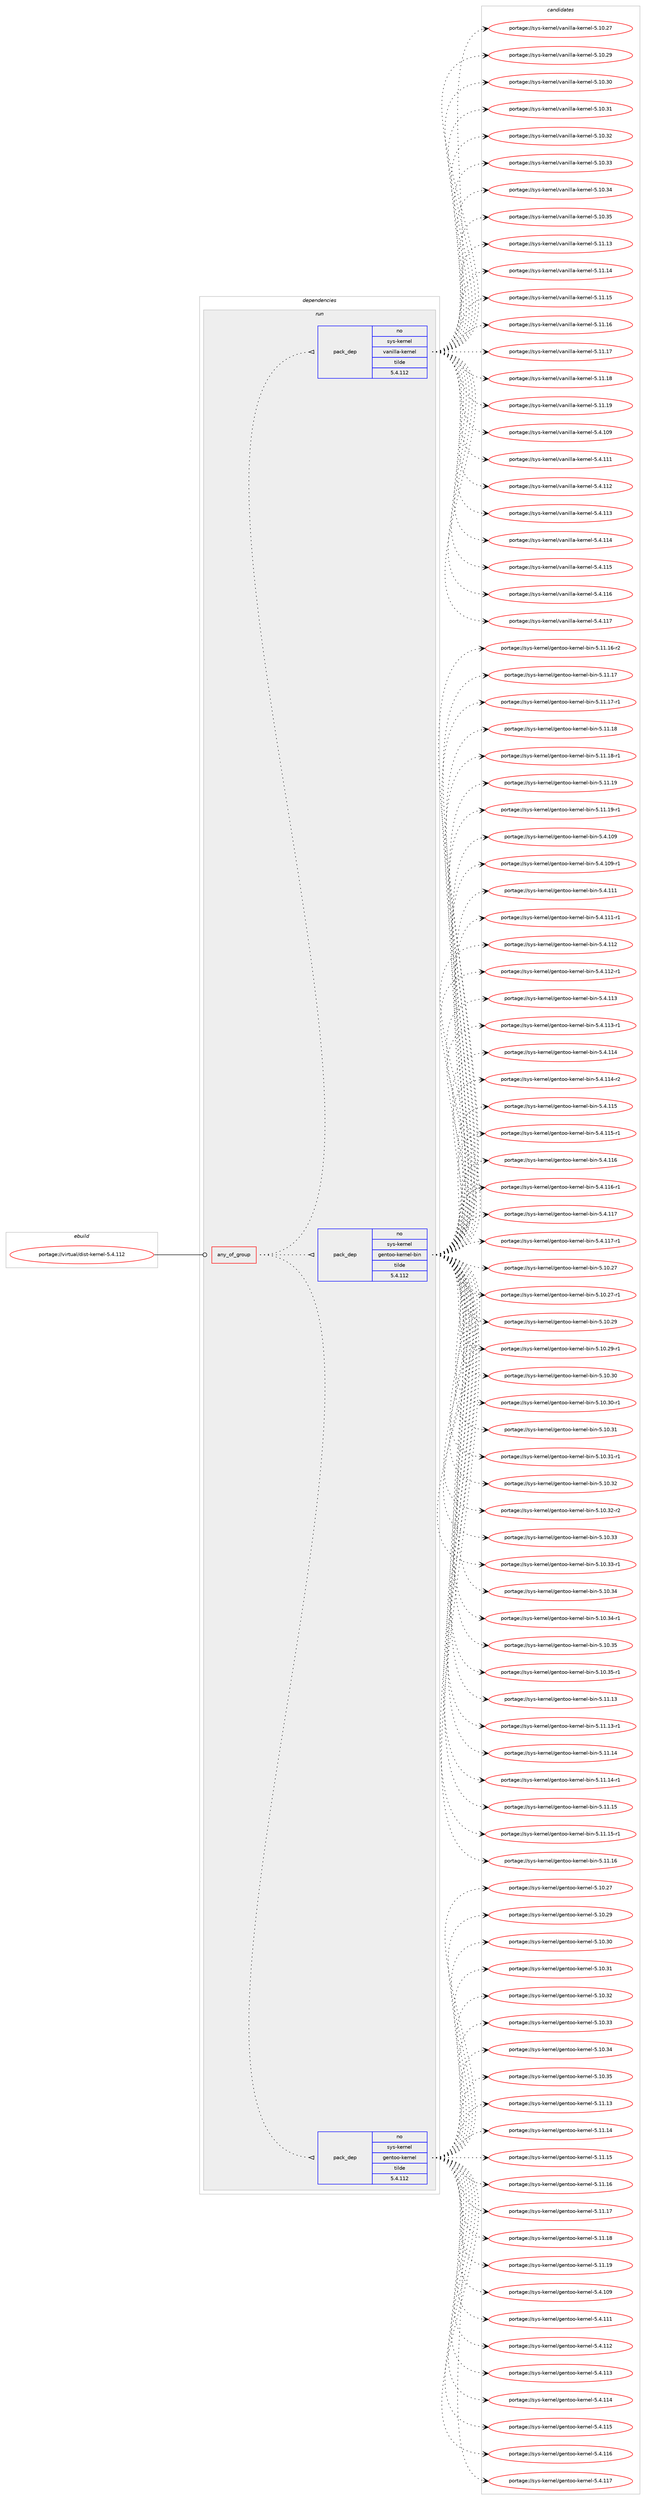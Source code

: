 digraph prolog {

# *************
# Graph options
# *************

newrank=true;
concentrate=true;
compound=true;
graph [rankdir=LR,fontname=Helvetica,fontsize=10,ranksep=1.5];#, ranksep=2.5, nodesep=0.2];
edge  [arrowhead=vee];
node  [fontname=Helvetica,fontsize=10];

# **********
# The ebuild
# **********

subgraph cluster_leftcol {
color=gray;
rank=same;
label=<<i>ebuild</i>>;
id [label="portage://virtual/dist-kernel-5.4.112", color=red, width=4, href="../virtual/dist-kernel-5.4.112.svg"];
}

# ****************
# The dependencies
# ****************

subgraph cluster_midcol {
color=gray;
label=<<i>dependencies</i>>;
subgraph cluster_compile {
fillcolor="#eeeeee";
style=filled;
label=<<i>compile</i>>;
}
subgraph cluster_compileandrun {
fillcolor="#eeeeee";
style=filled;
label=<<i>compile and run</i>>;
}
subgraph cluster_run {
fillcolor="#eeeeee";
style=filled;
label=<<i>run</i>>;
subgraph any30 {
dependency745 [label=<<TABLE BORDER="0" CELLBORDER="1" CELLSPACING="0" CELLPADDING="4"><TR><TD CELLPADDING="10">any_of_group</TD></TR></TABLE>>, shape=none, color=red];subgraph pack347 {
dependency746 [label=<<TABLE BORDER="0" CELLBORDER="1" CELLSPACING="0" CELLPADDING="4" WIDTH="220"><TR><TD ROWSPAN="6" CELLPADDING="30">pack_dep</TD></TR><TR><TD WIDTH="110">no</TD></TR><TR><TD>sys-kernel</TD></TR><TR><TD>gentoo-kernel</TD></TR><TR><TD>tilde</TD></TR><TR><TD>5.4.112</TD></TR></TABLE>>, shape=none, color=blue];
}
dependency745:e -> dependency746:w [weight=20,style="dotted",arrowhead="oinv"];
subgraph pack348 {
dependency747 [label=<<TABLE BORDER="0" CELLBORDER="1" CELLSPACING="0" CELLPADDING="4" WIDTH="220"><TR><TD ROWSPAN="6" CELLPADDING="30">pack_dep</TD></TR><TR><TD WIDTH="110">no</TD></TR><TR><TD>sys-kernel</TD></TR><TR><TD>gentoo-kernel-bin</TD></TR><TR><TD>tilde</TD></TR><TR><TD>5.4.112</TD></TR></TABLE>>, shape=none, color=blue];
}
dependency745:e -> dependency747:w [weight=20,style="dotted",arrowhead="oinv"];
subgraph pack349 {
dependency748 [label=<<TABLE BORDER="0" CELLBORDER="1" CELLSPACING="0" CELLPADDING="4" WIDTH="220"><TR><TD ROWSPAN="6" CELLPADDING="30">pack_dep</TD></TR><TR><TD WIDTH="110">no</TD></TR><TR><TD>sys-kernel</TD></TR><TR><TD>vanilla-kernel</TD></TR><TR><TD>tilde</TD></TR><TR><TD>5.4.112</TD></TR></TABLE>>, shape=none, color=blue];
}
dependency745:e -> dependency748:w [weight=20,style="dotted",arrowhead="oinv"];
}
id:e -> dependency745:w [weight=20,style="solid",arrowhead="odot"];
}
}

# **************
# The candidates
# **************

subgraph cluster_choices {
rank=same;
color=gray;
label=<<i>candidates</i>>;

subgraph choice347 {
color=black;
nodesep=1;
choice1151211154510710111411010110847103101110116111111451071011141101011084553464948465055 [label="portage://sys-kernel/gentoo-kernel-5.10.27", color=red, width=4,href="../sys-kernel/gentoo-kernel-5.10.27.svg"];
choice1151211154510710111411010110847103101110116111111451071011141101011084553464948465057 [label="portage://sys-kernel/gentoo-kernel-5.10.29", color=red, width=4,href="../sys-kernel/gentoo-kernel-5.10.29.svg"];
choice1151211154510710111411010110847103101110116111111451071011141101011084553464948465148 [label="portage://sys-kernel/gentoo-kernel-5.10.30", color=red, width=4,href="../sys-kernel/gentoo-kernel-5.10.30.svg"];
choice1151211154510710111411010110847103101110116111111451071011141101011084553464948465149 [label="portage://sys-kernel/gentoo-kernel-5.10.31", color=red, width=4,href="../sys-kernel/gentoo-kernel-5.10.31.svg"];
choice1151211154510710111411010110847103101110116111111451071011141101011084553464948465150 [label="portage://sys-kernel/gentoo-kernel-5.10.32", color=red, width=4,href="../sys-kernel/gentoo-kernel-5.10.32.svg"];
choice1151211154510710111411010110847103101110116111111451071011141101011084553464948465151 [label="portage://sys-kernel/gentoo-kernel-5.10.33", color=red, width=4,href="../sys-kernel/gentoo-kernel-5.10.33.svg"];
choice1151211154510710111411010110847103101110116111111451071011141101011084553464948465152 [label="portage://sys-kernel/gentoo-kernel-5.10.34", color=red, width=4,href="../sys-kernel/gentoo-kernel-5.10.34.svg"];
choice1151211154510710111411010110847103101110116111111451071011141101011084553464948465153 [label="portage://sys-kernel/gentoo-kernel-5.10.35", color=red, width=4,href="../sys-kernel/gentoo-kernel-5.10.35.svg"];
choice1151211154510710111411010110847103101110116111111451071011141101011084553464949464951 [label="portage://sys-kernel/gentoo-kernel-5.11.13", color=red, width=4,href="../sys-kernel/gentoo-kernel-5.11.13.svg"];
choice1151211154510710111411010110847103101110116111111451071011141101011084553464949464952 [label="portage://sys-kernel/gentoo-kernel-5.11.14", color=red, width=4,href="../sys-kernel/gentoo-kernel-5.11.14.svg"];
choice1151211154510710111411010110847103101110116111111451071011141101011084553464949464953 [label="portage://sys-kernel/gentoo-kernel-5.11.15", color=red, width=4,href="../sys-kernel/gentoo-kernel-5.11.15.svg"];
choice1151211154510710111411010110847103101110116111111451071011141101011084553464949464954 [label="portage://sys-kernel/gentoo-kernel-5.11.16", color=red, width=4,href="../sys-kernel/gentoo-kernel-5.11.16.svg"];
choice1151211154510710111411010110847103101110116111111451071011141101011084553464949464955 [label="portage://sys-kernel/gentoo-kernel-5.11.17", color=red, width=4,href="../sys-kernel/gentoo-kernel-5.11.17.svg"];
choice1151211154510710111411010110847103101110116111111451071011141101011084553464949464956 [label="portage://sys-kernel/gentoo-kernel-5.11.18", color=red, width=4,href="../sys-kernel/gentoo-kernel-5.11.18.svg"];
choice1151211154510710111411010110847103101110116111111451071011141101011084553464949464957 [label="portage://sys-kernel/gentoo-kernel-5.11.19", color=red, width=4,href="../sys-kernel/gentoo-kernel-5.11.19.svg"];
choice1151211154510710111411010110847103101110116111111451071011141101011084553465246494857 [label="portage://sys-kernel/gentoo-kernel-5.4.109", color=red, width=4,href="../sys-kernel/gentoo-kernel-5.4.109.svg"];
choice1151211154510710111411010110847103101110116111111451071011141101011084553465246494949 [label="portage://sys-kernel/gentoo-kernel-5.4.111", color=red, width=4,href="../sys-kernel/gentoo-kernel-5.4.111.svg"];
choice1151211154510710111411010110847103101110116111111451071011141101011084553465246494950 [label="portage://sys-kernel/gentoo-kernel-5.4.112", color=red, width=4,href="../sys-kernel/gentoo-kernel-5.4.112.svg"];
choice1151211154510710111411010110847103101110116111111451071011141101011084553465246494951 [label="portage://sys-kernel/gentoo-kernel-5.4.113", color=red, width=4,href="../sys-kernel/gentoo-kernel-5.4.113.svg"];
choice1151211154510710111411010110847103101110116111111451071011141101011084553465246494952 [label="portage://sys-kernel/gentoo-kernel-5.4.114", color=red, width=4,href="../sys-kernel/gentoo-kernel-5.4.114.svg"];
choice1151211154510710111411010110847103101110116111111451071011141101011084553465246494953 [label="portage://sys-kernel/gentoo-kernel-5.4.115", color=red, width=4,href="../sys-kernel/gentoo-kernel-5.4.115.svg"];
choice1151211154510710111411010110847103101110116111111451071011141101011084553465246494954 [label="portage://sys-kernel/gentoo-kernel-5.4.116", color=red, width=4,href="../sys-kernel/gentoo-kernel-5.4.116.svg"];
choice1151211154510710111411010110847103101110116111111451071011141101011084553465246494955 [label="portage://sys-kernel/gentoo-kernel-5.4.117", color=red, width=4,href="../sys-kernel/gentoo-kernel-5.4.117.svg"];
dependency746:e -> choice1151211154510710111411010110847103101110116111111451071011141101011084553464948465055:w [style=dotted,weight="100"];
dependency746:e -> choice1151211154510710111411010110847103101110116111111451071011141101011084553464948465057:w [style=dotted,weight="100"];
dependency746:e -> choice1151211154510710111411010110847103101110116111111451071011141101011084553464948465148:w [style=dotted,weight="100"];
dependency746:e -> choice1151211154510710111411010110847103101110116111111451071011141101011084553464948465149:w [style=dotted,weight="100"];
dependency746:e -> choice1151211154510710111411010110847103101110116111111451071011141101011084553464948465150:w [style=dotted,weight="100"];
dependency746:e -> choice1151211154510710111411010110847103101110116111111451071011141101011084553464948465151:w [style=dotted,weight="100"];
dependency746:e -> choice1151211154510710111411010110847103101110116111111451071011141101011084553464948465152:w [style=dotted,weight="100"];
dependency746:e -> choice1151211154510710111411010110847103101110116111111451071011141101011084553464948465153:w [style=dotted,weight="100"];
dependency746:e -> choice1151211154510710111411010110847103101110116111111451071011141101011084553464949464951:w [style=dotted,weight="100"];
dependency746:e -> choice1151211154510710111411010110847103101110116111111451071011141101011084553464949464952:w [style=dotted,weight="100"];
dependency746:e -> choice1151211154510710111411010110847103101110116111111451071011141101011084553464949464953:w [style=dotted,weight="100"];
dependency746:e -> choice1151211154510710111411010110847103101110116111111451071011141101011084553464949464954:w [style=dotted,weight="100"];
dependency746:e -> choice1151211154510710111411010110847103101110116111111451071011141101011084553464949464955:w [style=dotted,weight="100"];
dependency746:e -> choice1151211154510710111411010110847103101110116111111451071011141101011084553464949464956:w [style=dotted,weight="100"];
dependency746:e -> choice1151211154510710111411010110847103101110116111111451071011141101011084553464949464957:w [style=dotted,weight="100"];
dependency746:e -> choice1151211154510710111411010110847103101110116111111451071011141101011084553465246494857:w [style=dotted,weight="100"];
dependency746:e -> choice1151211154510710111411010110847103101110116111111451071011141101011084553465246494949:w [style=dotted,weight="100"];
dependency746:e -> choice1151211154510710111411010110847103101110116111111451071011141101011084553465246494950:w [style=dotted,weight="100"];
dependency746:e -> choice1151211154510710111411010110847103101110116111111451071011141101011084553465246494951:w [style=dotted,weight="100"];
dependency746:e -> choice1151211154510710111411010110847103101110116111111451071011141101011084553465246494952:w [style=dotted,weight="100"];
dependency746:e -> choice1151211154510710111411010110847103101110116111111451071011141101011084553465246494953:w [style=dotted,weight="100"];
dependency746:e -> choice1151211154510710111411010110847103101110116111111451071011141101011084553465246494954:w [style=dotted,weight="100"];
dependency746:e -> choice1151211154510710111411010110847103101110116111111451071011141101011084553465246494955:w [style=dotted,weight="100"];
}
subgraph choice348 {
color=black;
nodesep=1;
choice11512111545107101114110101108471031011101161111114510710111411010110845981051104553464948465055 [label="portage://sys-kernel/gentoo-kernel-bin-5.10.27", color=red, width=4,href="../sys-kernel/gentoo-kernel-bin-5.10.27.svg"];
choice115121115451071011141101011084710310111011611111145107101114110101108459810511045534649484650554511449 [label="portage://sys-kernel/gentoo-kernel-bin-5.10.27-r1", color=red, width=4,href="../sys-kernel/gentoo-kernel-bin-5.10.27-r1.svg"];
choice11512111545107101114110101108471031011101161111114510710111411010110845981051104553464948465057 [label="portage://sys-kernel/gentoo-kernel-bin-5.10.29", color=red, width=4,href="../sys-kernel/gentoo-kernel-bin-5.10.29.svg"];
choice115121115451071011141101011084710310111011611111145107101114110101108459810511045534649484650574511449 [label="portage://sys-kernel/gentoo-kernel-bin-5.10.29-r1", color=red, width=4,href="../sys-kernel/gentoo-kernel-bin-5.10.29-r1.svg"];
choice11512111545107101114110101108471031011101161111114510710111411010110845981051104553464948465148 [label="portage://sys-kernel/gentoo-kernel-bin-5.10.30", color=red, width=4,href="../sys-kernel/gentoo-kernel-bin-5.10.30.svg"];
choice115121115451071011141101011084710310111011611111145107101114110101108459810511045534649484651484511449 [label="portage://sys-kernel/gentoo-kernel-bin-5.10.30-r1", color=red, width=4,href="../sys-kernel/gentoo-kernel-bin-5.10.30-r1.svg"];
choice11512111545107101114110101108471031011101161111114510710111411010110845981051104553464948465149 [label="portage://sys-kernel/gentoo-kernel-bin-5.10.31", color=red, width=4,href="../sys-kernel/gentoo-kernel-bin-5.10.31.svg"];
choice115121115451071011141101011084710310111011611111145107101114110101108459810511045534649484651494511449 [label="portage://sys-kernel/gentoo-kernel-bin-5.10.31-r1", color=red, width=4,href="../sys-kernel/gentoo-kernel-bin-5.10.31-r1.svg"];
choice11512111545107101114110101108471031011101161111114510710111411010110845981051104553464948465150 [label="portage://sys-kernel/gentoo-kernel-bin-5.10.32", color=red, width=4,href="../sys-kernel/gentoo-kernel-bin-5.10.32.svg"];
choice115121115451071011141101011084710310111011611111145107101114110101108459810511045534649484651504511450 [label="portage://sys-kernel/gentoo-kernel-bin-5.10.32-r2", color=red, width=4,href="../sys-kernel/gentoo-kernel-bin-5.10.32-r2.svg"];
choice11512111545107101114110101108471031011101161111114510710111411010110845981051104553464948465151 [label="portage://sys-kernel/gentoo-kernel-bin-5.10.33", color=red, width=4,href="../sys-kernel/gentoo-kernel-bin-5.10.33.svg"];
choice115121115451071011141101011084710310111011611111145107101114110101108459810511045534649484651514511449 [label="portage://sys-kernel/gentoo-kernel-bin-5.10.33-r1", color=red, width=4,href="../sys-kernel/gentoo-kernel-bin-5.10.33-r1.svg"];
choice11512111545107101114110101108471031011101161111114510710111411010110845981051104553464948465152 [label="portage://sys-kernel/gentoo-kernel-bin-5.10.34", color=red, width=4,href="../sys-kernel/gentoo-kernel-bin-5.10.34.svg"];
choice115121115451071011141101011084710310111011611111145107101114110101108459810511045534649484651524511449 [label="portage://sys-kernel/gentoo-kernel-bin-5.10.34-r1", color=red, width=4,href="../sys-kernel/gentoo-kernel-bin-5.10.34-r1.svg"];
choice11512111545107101114110101108471031011101161111114510710111411010110845981051104553464948465153 [label="portage://sys-kernel/gentoo-kernel-bin-5.10.35", color=red, width=4,href="../sys-kernel/gentoo-kernel-bin-5.10.35.svg"];
choice115121115451071011141101011084710310111011611111145107101114110101108459810511045534649484651534511449 [label="portage://sys-kernel/gentoo-kernel-bin-5.10.35-r1", color=red, width=4,href="../sys-kernel/gentoo-kernel-bin-5.10.35-r1.svg"];
choice11512111545107101114110101108471031011101161111114510710111411010110845981051104553464949464951 [label="portage://sys-kernel/gentoo-kernel-bin-5.11.13", color=red, width=4,href="../sys-kernel/gentoo-kernel-bin-5.11.13.svg"];
choice115121115451071011141101011084710310111011611111145107101114110101108459810511045534649494649514511449 [label="portage://sys-kernel/gentoo-kernel-bin-5.11.13-r1", color=red, width=4,href="../sys-kernel/gentoo-kernel-bin-5.11.13-r1.svg"];
choice11512111545107101114110101108471031011101161111114510710111411010110845981051104553464949464952 [label="portage://sys-kernel/gentoo-kernel-bin-5.11.14", color=red, width=4,href="../sys-kernel/gentoo-kernel-bin-5.11.14.svg"];
choice115121115451071011141101011084710310111011611111145107101114110101108459810511045534649494649524511449 [label="portage://sys-kernel/gentoo-kernel-bin-5.11.14-r1", color=red, width=4,href="../sys-kernel/gentoo-kernel-bin-5.11.14-r1.svg"];
choice11512111545107101114110101108471031011101161111114510710111411010110845981051104553464949464953 [label="portage://sys-kernel/gentoo-kernel-bin-5.11.15", color=red, width=4,href="../sys-kernel/gentoo-kernel-bin-5.11.15.svg"];
choice115121115451071011141101011084710310111011611111145107101114110101108459810511045534649494649534511449 [label="portage://sys-kernel/gentoo-kernel-bin-5.11.15-r1", color=red, width=4,href="../sys-kernel/gentoo-kernel-bin-5.11.15-r1.svg"];
choice11512111545107101114110101108471031011101161111114510710111411010110845981051104553464949464954 [label="portage://sys-kernel/gentoo-kernel-bin-5.11.16", color=red, width=4,href="../sys-kernel/gentoo-kernel-bin-5.11.16.svg"];
choice115121115451071011141101011084710310111011611111145107101114110101108459810511045534649494649544511450 [label="portage://sys-kernel/gentoo-kernel-bin-5.11.16-r2", color=red, width=4,href="../sys-kernel/gentoo-kernel-bin-5.11.16-r2.svg"];
choice11512111545107101114110101108471031011101161111114510710111411010110845981051104553464949464955 [label="portage://sys-kernel/gentoo-kernel-bin-5.11.17", color=red, width=4,href="../sys-kernel/gentoo-kernel-bin-5.11.17.svg"];
choice115121115451071011141101011084710310111011611111145107101114110101108459810511045534649494649554511449 [label="portage://sys-kernel/gentoo-kernel-bin-5.11.17-r1", color=red, width=4,href="../sys-kernel/gentoo-kernel-bin-5.11.17-r1.svg"];
choice11512111545107101114110101108471031011101161111114510710111411010110845981051104553464949464956 [label="portage://sys-kernel/gentoo-kernel-bin-5.11.18", color=red, width=4,href="../sys-kernel/gentoo-kernel-bin-5.11.18.svg"];
choice115121115451071011141101011084710310111011611111145107101114110101108459810511045534649494649564511449 [label="portage://sys-kernel/gentoo-kernel-bin-5.11.18-r1", color=red, width=4,href="../sys-kernel/gentoo-kernel-bin-5.11.18-r1.svg"];
choice11512111545107101114110101108471031011101161111114510710111411010110845981051104553464949464957 [label="portage://sys-kernel/gentoo-kernel-bin-5.11.19", color=red, width=4,href="../sys-kernel/gentoo-kernel-bin-5.11.19.svg"];
choice115121115451071011141101011084710310111011611111145107101114110101108459810511045534649494649574511449 [label="portage://sys-kernel/gentoo-kernel-bin-5.11.19-r1", color=red, width=4,href="../sys-kernel/gentoo-kernel-bin-5.11.19-r1.svg"];
choice11512111545107101114110101108471031011101161111114510710111411010110845981051104553465246494857 [label="portage://sys-kernel/gentoo-kernel-bin-5.4.109", color=red, width=4,href="../sys-kernel/gentoo-kernel-bin-5.4.109.svg"];
choice115121115451071011141101011084710310111011611111145107101114110101108459810511045534652464948574511449 [label="portage://sys-kernel/gentoo-kernel-bin-5.4.109-r1", color=red, width=4,href="../sys-kernel/gentoo-kernel-bin-5.4.109-r1.svg"];
choice11512111545107101114110101108471031011101161111114510710111411010110845981051104553465246494949 [label="portage://sys-kernel/gentoo-kernel-bin-5.4.111", color=red, width=4,href="../sys-kernel/gentoo-kernel-bin-5.4.111.svg"];
choice115121115451071011141101011084710310111011611111145107101114110101108459810511045534652464949494511449 [label="portage://sys-kernel/gentoo-kernel-bin-5.4.111-r1", color=red, width=4,href="../sys-kernel/gentoo-kernel-bin-5.4.111-r1.svg"];
choice11512111545107101114110101108471031011101161111114510710111411010110845981051104553465246494950 [label="portage://sys-kernel/gentoo-kernel-bin-5.4.112", color=red, width=4,href="../sys-kernel/gentoo-kernel-bin-5.4.112.svg"];
choice115121115451071011141101011084710310111011611111145107101114110101108459810511045534652464949504511449 [label="portage://sys-kernel/gentoo-kernel-bin-5.4.112-r1", color=red, width=4,href="../sys-kernel/gentoo-kernel-bin-5.4.112-r1.svg"];
choice11512111545107101114110101108471031011101161111114510710111411010110845981051104553465246494951 [label="portage://sys-kernel/gentoo-kernel-bin-5.4.113", color=red, width=4,href="../sys-kernel/gentoo-kernel-bin-5.4.113.svg"];
choice115121115451071011141101011084710310111011611111145107101114110101108459810511045534652464949514511449 [label="portage://sys-kernel/gentoo-kernel-bin-5.4.113-r1", color=red, width=4,href="../sys-kernel/gentoo-kernel-bin-5.4.113-r1.svg"];
choice11512111545107101114110101108471031011101161111114510710111411010110845981051104553465246494952 [label="portage://sys-kernel/gentoo-kernel-bin-5.4.114", color=red, width=4,href="../sys-kernel/gentoo-kernel-bin-5.4.114.svg"];
choice115121115451071011141101011084710310111011611111145107101114110101108459810511045534652464949524511450 [label="portage://sys-kernel/gentoo-kernel-bin-5.4.114-r2", color=red, width=4,href="../sys-kernel/gentoo-kernel-bin-5.4.114-r2.svg"];
choice11512111545107101114110101108471031011101161111114510710111411010110845981051104553465246494953 [label="portage://sys-kernel/gentoo-kernel-bin-5.4.115", color=red, width=4,href="../sys-kernel/gentoo-kernel-bin-5.4.115.svg"];
choice115121115451071011141101011084710310111011611111145107101114110101108459810511045534652464949534511449 [label="portage://sys-kernel/gentoo-kernel-bin-5.4.115-r1", color=red, width=4,href="../sys-kernel/gentoo-kernel-bin-5.4.115-r1.svg"];
choice11512111545107101114110101108471031011101161111114510710111411010110845981051104553465246494954 [label="portage://sys-kernel/gentoo-kernel-bin-5.4.116", color=red, width=4,href="../sys-kernel/gentoo-kernel-bin-5.4.116.svg"];
choice115121115451071011141101011084710310111011611111145107101114110101108459810511045534652464949544511449 [label="portage://sys-kernel/gentoo-kernel-bin-5.4.116-r1", color=red, width=4,href="../sys-kernel/gentoo-kernel-bin-5.4.116-r1.svg"];
choice11512111545107101114110101108471031011101161111114510710111411010110845981051104553465246494955 [label="portage://sys-kernel/gentoo-kernel-bin-5.4.117", color=red, width=4,href="../sys-kernel/gentoo-kernel-bin-5.4.117.svg"];
choice115121115451071011141101011084710310111011611111145107101114110101108459810511045534652464949554511449 [label="portage://sys-kernel/gentoo-kernel-bin-5.4.117-r1", color=red, width=4,href="../sys-kernel/gentoo-kernel-bin-5.4.117-r1.svg"];
dependency747:e -> choice11512111545107101114110101108471031011101161111114510710111411010110845981051104553464948465055:w [style=dotted,weight="100"];
dependency747:e -> choice115121115451071011141101011084710310111011611111145107101114110101108459810511045534649484650554511449:w [style=dotted,weight="100"];
dependency747:e -> choice11512111545107101114110101108471031011101161111114510710111411010110845981051104553464948465057:w [style=dotted,weight="100"];
dependency747:e -> choice115121115451071011141101011084710310111011611111145107101114110101108459810511045534649484650574511449:w [style=dotted,weight="100"];
dependency747:e -> choice11512111545107101114110101108471031011101161111114510710111411010110845981051104553464948465148:w [style=dotted,weight="100"];
dependency747:e -> choice115121115451071011141101011084710310111011611111145107101114110101108459810511045534649484651484511449:w [style=dotted,weight="100"];
dependency747:e -> choice11512111545107101114110101108471031011101161111114510710111411010110845981051104553464948465149:w [style=dotted,weight="100"];
dependency747:e -> choice115121115451071011141101011084710310111011611111145107101114110101108459810511045534649484651494511449:w [style=dotted,weight="100"];
dependency747:e -> choice11512111545107101114110101108471031011101161111114510710111411010110845981051104553464948465150:w [style=dotted,weight="100"];
dependency747:e -> choice115121115451071011141101011084710310111011611111145107101114110101108459810511045534649484651504511450:w [style=dotted,weight="100"];
dependency747:e -> choice11512111545107101114110101108471031011101161111114510710111411010110845981051104553464948465151:w [style=dotted,weight="100"];
dependency747:e -> choice115121115451071011141101011084710310111011611111145107101114110101108459810511045534649484651514511449:w [style=dotted,weight="100"];
dependency747:e -> choice11512111545107101114110101108471031011101161111114510710111411010110845981051104553464948465152:w [style=dotted,weight="100"];
dependency747:e -> choice115121115451071011141101011084710310111011611111145107101114110101108459810511045534649484651524511449:w [style=dotted,weight="100"];
dependency747:e -> choice11512111545107101114110101108471031011101161111114510710111411010110845981051104553464948465153:w [style=dotted,weight="100"];
dependency747:e -> choice115121115451071011141101011084710310111011611111145107101114110101108459810511045534649484651534511449:w [style=dotted,weight="100"];
dependency747:e -> choice11512111545107101114110101108471031011101161111114510710111411010110845981051104553464949464951:w [style=dotted,weight="100"];
dependency747:e -> choice115121115451071011141101011084710310111011611111145107101114110101108459810511045534649494649514511449:w [style=dotted,weight="100"];
dependency747:e -> choice11512111545107101114110101108471031011101161111114510710111411010110845981051104553464949464952:w [style=dotted,weight="100"];
dependency747:e -> choice115121115451071011141101011084710310111011611111145107101114110101108459810511045534649494649524511449:w [style=dotted,weight="100"];
dependency747:e -> choice11512111545107101114110101108471031011101161111114510710111411010110845981051104553464949464953:w [style=dotted,weight="100"];
dependency747:e -> choice115121115451071011141101011084710310111011611111145107101114110101108459810511045534649494649534511449:w [style=dotted,weight="100"];
dependency747:e -> choice11512111545107101114110101108471031011101161111114510710111411010110845981051104553464949464954:w [style=dotted,weight="100"];
dependency747:e -> choice115121115451071011141101011084710310111011611111145107101114110101108459810511045534649494649544511450:w [style=dotted,weight="100"];
dependency747:e -> choice11512111545107101114110101108471031011101161111114510710111411010110845981051104553464949464955:w [style=dotted,weight="100"];
dependency747:e -> choice115121115451071011141101011084710310111011611111145107101114110101108459810511045534649494649554511449:w [style=dotted,weight="100"];
dependency747:e -> choice11512111545107101114110101108471031011101161111114510710111411010110845981051104553464949464956:w [style=dotted,weight="100"];
dependency747:e -> choice115121115451071011141101011084710310111011611111145107101114110101108459810511045534649494649564511449:w [style=dotted,weight="100"];
dependency747:e -> choice11512111545107101114110101108471031011101161111114510710111411010110845981051104553464949464957:w [style=dotted,weight="100"];
dependency747:e -> choice115121115451071011141101011084710310111011611111145107101114110101108459810511045534649494649574511449:w [style=dotted,weight="100"];
dependency747:e -> choice11512111545107101114110101108471031011101161111114510710111411010110845981051104553465246494857:w [style=dotted,weight="100"];
dependency747:e -> choice115121115451071011141101011084710310111011611111145107101114110101108459810511045534652464948574511449:w [style=dotted,weight="100"];
dependency747:e -> choice11512111545107101114110101108471031011101161111114510710111411010110845981051104553465246494949:w [style=dotted,weight="100"];
dependency747:e -> choice115121115451071011141101011084710310111011611111145107101114110101108459810511045534652464949494511449:w [style=dotted,weight="100"];
dependency747:e -> choice11512111545107101114110101108471031011101161111114510710111411010110845981051104553465246494950:w [style=dotted,weight="100"];
dependency747:e -> choice115121115451071011141101011084710310111011611111145107101114110101108459810511045534652464949504511449:w [style=dotted,weight="100"];
dependency747:e -> choice11512111545107101114110101108471031011101161111114510710111411010110845981051104553465246494951:w [style=dotted,weight="100"];
dependency747:e -> choice115121115451071011141101011084710310111011611111145107101114110101108459810511045534652464949514511449:w [style=dotted,weight="100"];
dependency747:e -> choice11512111545107101114110101108471031011101161111114510710111411010110845981051104553465246494952:w [style=dotted,weight="100"];
dependency747:e -> choice115121115451071011141101011084710310111011611111145107101114110101108459810511045534652464949524511450:w [style=dotted,weight="100"];
dependency747:e -> choice11512111545107101114110101108471031011101161111114510710111411010110845981051104553465246494953:w [style=dotted,weight="100"];
dependency747:e -> choice115121115451071011141101011084710310111011611111145107101114110101108459810511045534652464949534511449:w [style=dotted,weight="100"];
dependency747:e -> choice11512111545107101114110101108471031011101161111114510710111411010110845981051104553465246494954:w [style=dotted,weight="100"];
dependency747:e -> choice115121115451071011141101011084710310111011611111145107101114110101108459810511045534652464949544511449:w [style=dotted,weight="100"];
dependency747:e -> choice11512111545107101114110101108471031011101161111114510710111411010110845981051104553465246494955:w [style=dotted,weight="100"];
dependency747:e -> choice115121115451071011141101011084710310111011611111145107101114110101108459810511045534652464949554511449:w [style=dotted,weight="100"];
}
subgraph choice349 {
color=black;
nodesep=1;
choice11512111545107101114110101108471189711010510810897451071011141101011084553464948465055 [label="portage://sys-kernel/vanilla-kernel-5.10.27", color=red, width=4,href="../sys-kernel/vanilla-kernel-5.10.27.svg"];
choice11512111545107101114110101108471189711010510810897451071011141101011084553464948465057 [label="portage://sys-kernel/vanilla-kernel-5.10.29", color=red, width=4,href="../sys-kernel/vanilla-kernel-5.10.29.svg"];
choice11512111545107101114110101108471189711010510810897451071011141101011084553464948465148 [label="portage://sys-kernel/vanilla-kernel-5.10.30", color=red, width=4,href="../sys-kernel/vanilla-kernel-5.10.30.svg"];
choice11512111545107101114110101108471189711010510810897451071011141101011084553464948465149 [label="portage://sys-kernel/vanilla-kernel-5.10.31", color=red, width=4,href="../sys-kernel/vanilla-kernel-5.10.31.svg"];
choice11512111545107101114110101108471189711010510810897451071011141101011084553464948465150 [label="portage://sys-kernel/vanilla-kernel-5.10.32", color=red, width=4,href="../sys-kernel/vanilla-kernel-5.10.32.svg"];
choice11512111545107101114110101108471189711010510810897451071011141101011084553464948465151 [label="portage://sys-kernel/vanilla-kernel-5.10.33", color=red, width=4,href="../sys-kernel/vanilla-kernel-5.10.33.svg"];
choice11512111545107101114110101108471189711010510810897451071011141101011084553464948465152 [label="portage://sys-kernel/vanilla-kernel-5.10.34", color=red, width=4,href="../sys-kernel/vanilla-kernel-5.10.34.svg"];
choice11512111545107101114110101108471189711010510810897451071011141101011084553464948465153 [label="portage://sys-kernel/vanilla-kernel-5.10.35", color=red, width=4,href="../sys-kernel/vanilla-kernel-5.10.35.svg"];
choice11512111545107101114110101108471189711010510810897451071011141101011084553464949464951 [label="portage://sys-kernel/vanilla-kernel-5.11.13", color=red, width=4,href="../sys-kernel/vanilla-kernel-5.11.13.svg"];
choice11512111545107101114110101108471189711010510810897451071011141101011084553464949464952 [label="portage://sys-kernel/vanilla-kernel-5.11.14", color=red, width=4,href="../sys-kernel/vanilla-kernel-5.11.14.svg"];
choice11512111545107101114110101108471189711010510810897451071011141101011084553464949464953 [label="portage://sys-kernel/vanilla-kernel-5.11.15", color=red, width=4,href="../sys-kernel/vanilla-kernel-5.11.15.svg"];
choice11512111545107101114110101108471189711010510810897451071011141101011084553464949464954 [label="portage://sys-kernel/vanilla-kernel-5.11.16", color=red, width=4,href="../sys-kernel/vanilla-kernel-5.11.16.svg"];
choice11512111545107101114110101108471189711010510810897451071011141101011084553464949464955 [label="portage://sys-kernel/vanilla-kernel-5.11.17", color=red, width=4,href="../sys-kernel/vanilla-kernel-5.11.17.svg"];
choice11512111545107101114110101108471189711010510810897451071011141101011084553464949464956 [label="portage://sys-kernel/vanilla-kernel-5.11.18", color=red, width=4,href="../sys-kernel/vanilla-kernel-5.11.18.svg"];
choice11512111545107101114110101108471189711010510810897451071011141101011084553464949464957 [label="portage://sys-kernel/vanilla-kernel-5.11.19", color=red, width=4,href="../sys-kernel/vanilla-kernel-5.11.19.svg"];
choice11512111545107101114110101108471189711010510810897451071011141101011084553465246494857 [label="portage://sys-kernel/vanilla-kernel-5.4.109", color=red, width=4,href="../sys-kernel/vanilla-kernel-5.4.109.svg"];
choice11512111545107101114110101108471189711010510810897451071011141101011084553465246494949 [label="portage://sys-kernel/vanilla-kernel-5.4.111", color=red, width=4,href="../sys-kernel/vanilla-kernel-5.4.111.svg"];
choice11512111545107101114110101108471189711010510810897451071011141101011084553465246494950 [label="portage://sys-kernel/vanilla-kernel-5.4.112", color=red, width=4,href="../sys-kernel/vanilla-kernel-5.4.112.svg"];
choice11512111545107101114110101108471189711010510810897451071011141101011084553465246494951 [label="portage://sys-kernel/vanilla-kernel-5.4.113", color=red, width=4,href="../sys-kernel/vanilla-kernel-5.4.113.svg"];
choice11512111545107101114110101108471189711010510810897451071011141101011084553465246494952 [label="portage://sys-kernel/vanilla-kernel-5.4.114", color=red, width=4,href="../sys-kernel/vanilla-kernel-5.4.114.svg"];
choice11512111545107101114110101108471189711010510810897451071011141101011084553465246494953 [label="portage://sys-kernel/vanilla-kernel-5.4.115", color=red, width=4,href="../sys-kernel/vanilla-kernel-5.4.115.svg"];
choice11512111545107101114110101108471189711010510810897451071011141101011084553465246494954 [label="portage://sys-kernel/vanilla-kernel-5.4.116", color=red, width=4,href="../sys-kernel/vanilla-kernel-5.4.116.svg"];
choice11512111545107101114110101108471189711010510810897451071011141101011084553465246494955 [label="portage://sys-kernel/vanilla-kernel-5.4.117", color=red, width=4,href="../sys-kernel/vanilla-kernel-5.4.117.svg"];
dependency748:e -> choice11512111545107101114110101108471189711010510810897451071011141101011084553464948465055:w [style=dotted,weight="100"];
dependency748:e -> choice11512111545107101114110101108471189711010510810897451071011141101011084553464948465057:w [style=dotted,weight="100"];
dependency748:e -> choice11512111545107101114110101108471189711010510810897451071011141101011084553464948465148:w [style=dotted,weight="100"];
dependency748:e -> choice11512111545107101114110101108471189711010510810897451071011141101011084553464948465149:w [style=dotted,weight="100"];
dependency748:e -> choice11512111545107101114110101108471189711010510810897451071011141101011084553464948465150:w [style=dotted,weight="100"];
dependency748:e -> choice11512111545107101114110101108471189711010510810897451071011141101011084553464948465151:w [style=dotted,weight="100"];
dependency748:e -> choice11512111545107101114110101108471189711010510810897451071011141101011084553464948465152:w [style=dotted,weight="100"];
dependency748:e -> choice11512111545107101114110101108471189711010510810897451071011141101011084553464948465153:w [style=dotted,weight="100"];
dependency748:e -> choice11512111545107101114110101108471189711010510810897451071011141101011084553464949464951:w [style=dotted,weight="100"];
dependency748:e -> choice11512111545107101114110101108471189711010510810897451071011141101011084553464949464952:w [style=dotted,weight="100"];
dependency748:e -> choice11512111545107101114110101108471189711010510810897451071011141101011084553464949464953:w [style=dotted,weight="100"];
dependency748:e -> choice11512111545107101114110101108471189711010510810897451071011141101011084553464949464954:w [style=dotted,weight="100"];
dependency748:e -> choice11512111545107101114110101108471189711010510810897451071011141101011084553464949464955:w [style=dotted,weight="100"];
dependency748:e -> choice11512111545107101114110101108471189711010510810897451071011141101011084553464949464956:w [style=dotted,weight="100"];
dependency748:e -> choice11512111545107101114110101108471189711010510810897451071011141101011084553464949464957:w [style=dotted,weight="100"];
dependency748:e -> choice11512111545107101114110101108471189711010510810897451071011141101011084553465246494857:w [style=dotted,weight="100"];
dependency748:e -> choice11512111545107101114110101108471189711010510810897451071011141101011084553465246494949:w [style=dotted,weight="100"];
dependency748:e -> choice11512111545107101114110101108471189711010510810897451071011141101011084553465246494950:w [style=dotted,weight="100"];
dependency748:e -> choice11512111545107101114110101108471189711010510810897451071011141101011084553465246494951:w [style=dotted,weight="100"];
dependency748:e -> choice11512111545107101114110101108471189711010510810897451071011141101011084553465246494952:w [style=dotted,weight="100"];
dependency748:e -> choice11512111545107101114110101108471189711010510810897451071011141101011084553465246494953:w [style=dotted,weight="100"];
dependency748:e -> choice11512111545107101114110101108471189711010510810897451071011141101011084553465246494954:w [style=dotted,weight="100"];
dependency748:e -> choice11512111545107101114110101108471189711010510810897451071011141101011084553465246494955:w [style=dotted,weight="100"];
}
}

}
